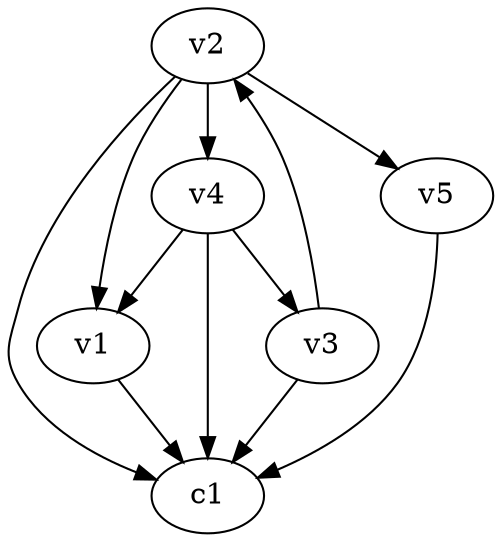 strict digraph  {
c1;
v1;
v2;
v3;
v4;
v5;
v1 -> c1  [weight=1];
v2 -> c1  [weight=1];
v2 -> v5  [weight=1];
v2 -> v4  [weight=1];
v2 -> v1  [weight=1];
v3 -> c1  [weight=1];
v3 -> v2  [weight=1];
v4 -> c1  [weight=1];
v4 -> v3  [weight=1];
v4 -> v1  [weight=1];
v5 -> c1  [weight=1];
}
